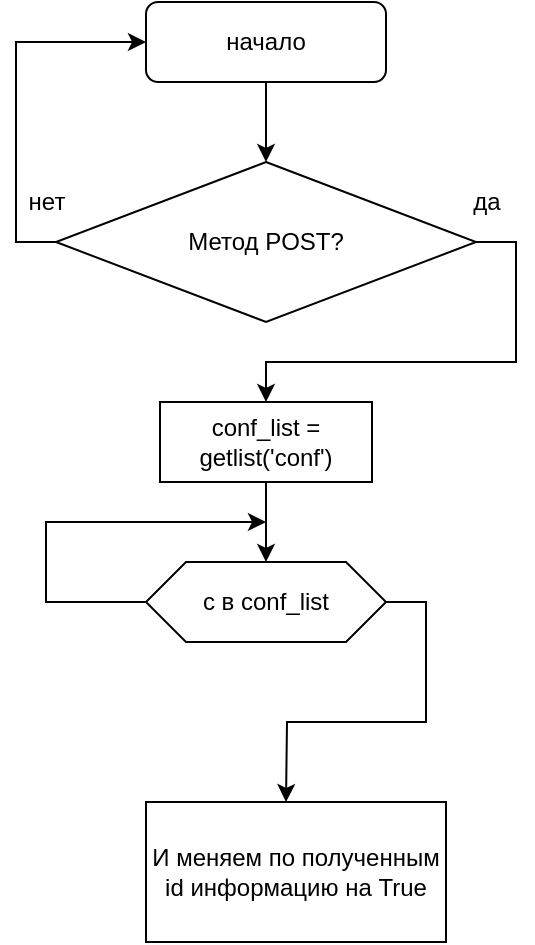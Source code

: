 <mxfile version="19.0.3" type="device"><diagram id="C5RBs43oDa-KdzZeNtuy" name="Page-1"><mxGraphModel dx="1422" dy="875" grid="1" gridSize="10" guides="1" tooltips="1" connect="1" arrows="1" fold="1" page="1" pageScale="1" pageWidth="827" pageHeight="1169" math="0" shadow="0"><root><mxCell id="WIyWlLk6GJQsqaUBKTNV-0"/><mxCell id="WIyWlLk6GJQsqaUBKTNV-1" parent="WIyWlLk6GJQsqaUBKTNV-0"/><mxCell id="5pPDcKtW0NGTuBNo1P58-1" style="edgeStyle=orthogonalEdgeStyle;rounded=0;orthogonalLoop=1;jettySize=auto;html=1;exitX=0.5;exitY=1;exitDx=0;exitDy=0;entryX=0.5;entryY=0;entryDx=0;entryDy=0;" edge="1" parent="WIyWlLk6GJQsqaUBKTNV-1" source="mHk5uRGpc1ukBF99Gr_t-37" target="5pPDcKtW0NGTuBNo1P58-0"><mxGeometry relative="1" as="geometry"/></mxCell><mxCell id="mHk5uRGpc1ukBF99Gr_t-37" value="начало" style="rounded=1;whiteSpace=wrap;html=1;fontSize=12;glass=0;strokeWidth=1;shadow=0;" parent="WIyWlLk6GJQsqaUBKTNV-1" vertex="1"><mxGeometry x="375" y="130" width="120" height="40" as="geometry"/></mxCell><mxCell id="5pPDcKtW0NGTuBNo1P58-5" style="edgeStyle=orthogonalEdgeStyle;rounded=0;orthogonalLoop=1;jettySize=auto;html=1;exitX=1;exitY=0.5;exitDx=0;exitDy=0;entryX=0.5;entryY=0;entryDx=0;entryDy=0;" edge="1" parent="WIyWlLk6GJQsqaUBKTNV-1" source="5pPDcKtW0NGTuBNo1P58-0" target="5pPDcKtW0NGTuBNo1P58-4"><mxGeometry relative="1" as="geometry"/></mxCell><mxCell id="5pPDcKtW0NGTuBNo1P58-11" style="edgeStyle=orthogonalEdgeStyle;rounded=0;orthogonalLoop=1;jettySize=auto;html=1;exitX=0;exitY=0.5;exitDx=0;exitDy=0;entryX=0;entryY=0.5;entryDx=0;entryDy=0;" edge="1" parent="WIyWlLk6GJQsqaUBKTNV-1" source="5pPDcKtW0NGTuBNo1P58-0" target="mHk5uRGpc1ukBF99Gr_t-37"><mxGeometry relative="1" as="geometry"/></mxCell><mxCell id="5pPDcKtW0NGTuBNo1P58-0" value="Метод POST?" style="rhombus;whiteSpace=wrap;html=1;" vertex="1" parent="WIyWlLk6GJQsqaUBKTNV-1"><mxGeometry x="330" y="210" width="210" height="80" as="geometry"/></mxCell><mxCell id="5pPDcKtW0NGTuBNo1P58-3" value="нет" style="text;html=1;align=center;verticalAlign=middle;resizable=0;points=[];autosize=1;strokeColor=none;fillColor=none;" vertex="1" parent="WIyWlLk6GJQsqaUBKTNV-1"><mxGeometry x="310" y="220" width="30" height="20" as="geometry"/></mxCell><mxCell id="5pPDcKtW0NGTuBNo1P58-8" style="edgeStyle=orthogonalEdgeStyle;rounded=0;orthogonalLoop=1;jettySize=auto;html=1;exitX=0.5;exitY=1;exitDx=0;exitDy=0;entryX=0.5;entryY=0;entryDx=0;entryDy=0;" edge="1" parent="WIyWlLk6GJQsqaUBKTNV-1" source="5pPDcKtW0NGTuBNo1P58-4" target="5pPDcKtW0NGTuBNo1P58-7"><mxGeometry relative="1" as="geometry"/></mxCell><mxCell id="5pPDcKtW0NGTuBNo1P58-4" value="conf_list = getlist('conf')" style="rounded=0;whiteSpace=wrap;html=1;" vertex="1" parent="WIyWlLk6GJQsqaUBKTNV-1"><mxGeometry x="382" y="330" width="106" height="40" as="geometry"/></mxCell><mxCell id="5pPDcKtW0NGTuBNo1P58-6" value="да" style="text;html=1;align=center;verticalAlign=middle;resizable=0;points=[];autosize=1;strokeColor=none;fillColor=none;" vertex="1" parent="WIyWlLk6GJQsqaUBKTNV-1"><mxGeometry x="530" y="220" width="30" height="20" as="geometry"/></mxCell><mxCell id="5pPDcKtW0NGTuBNo1P58-9" style="edgeStyle=orthogonalEdgeStyle;rounded=0;orthogonalLoop=1;jettySize=auto;html=1;exitX=1;exitY=0.5;exitDx=0;exitDy=0;" edge="1" parent="WIyWlLk6GJQsqaUBKTNV-1" source="5pPDcKtW0NGTuBNo1P58-7"><mxGeometry relative="1" as="geometry"><mxPoint x="445" y="530" as="targetPoint"/></mxGeometry></mxCell><mxCell id="5pPDcKtW0NGTuBNo1P58-10" style="edgeStyle=orthogonalEdgeStyle;rounded=0;orthogonalLoop=1;jettySize=auto;html=1;exitX=0;exitY=0.5;exitDx=0;exitDy=0;" edge="1" parent="WIyWlLk6GJQsqaUBKTNV-1" source="5pPDcKtW0NGTuBNo1P58-7"><mxGeometry relative="1" as="geometry"><mxPoint x="435" y="390" as="targetPoint"/><Array as="points"><mxPoint x="325" y="430"/><mxPoint x="325" y="390"/></Array></mxGeometry></mxCell><mxCell id="5pPDcKtW0NGTuBNo1P58-7" value="c в conf_list" style="shape=hexagon;perimeter=hexagonPerimeter2;whiteSpace=wrap;html=1;fixedSize=1;" vertex="1" parent="WIyWlLk6GJQsqaUBKTNV-1"><mxGeometry x="375" y="410" width="120" height="40" as="geometry"/></mxCell><mxCell id="5pPDcKtW0NGTuBNo1P58-12" value="И меняем по полученным id информацию на True" style="rounded=0;whiteSpace=wrap;html=1;" vertex="1" parent="WIyWlLk6GJQsqaUBKTNV-1"><mxGeometry x="375" y="530" width="150" height="70" as="geometry"/></mxCell></root></mxGraphModel></diagram></mxfile>